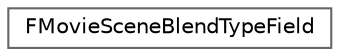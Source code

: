 digraph "Graphical Class Hierarchy"
{
 // INTERACTIVE_SVG=YES
 // LATEX_PDF_SIZE
  bgcolor="transparent";
  edge [fontname=Helvetica,fontsize=10,labelfontname=Helvetica,labelfontsize=10];
  node [fontname=Helvetica,fontsize=10,shape=box,height=0.2,width=0.4];
  rankdir="LR";
  Node0 [id="Node000000",label="FMovieSceneBlendTypeField",height=0.2,width=0.4,color="grey40", fillcolor="white", style="filled",URL="$d2/d49/structFMovieSceneBlendTypeField.html",tooltip="Type that specifies a set of blend types that are supported for a particular section."];
}
